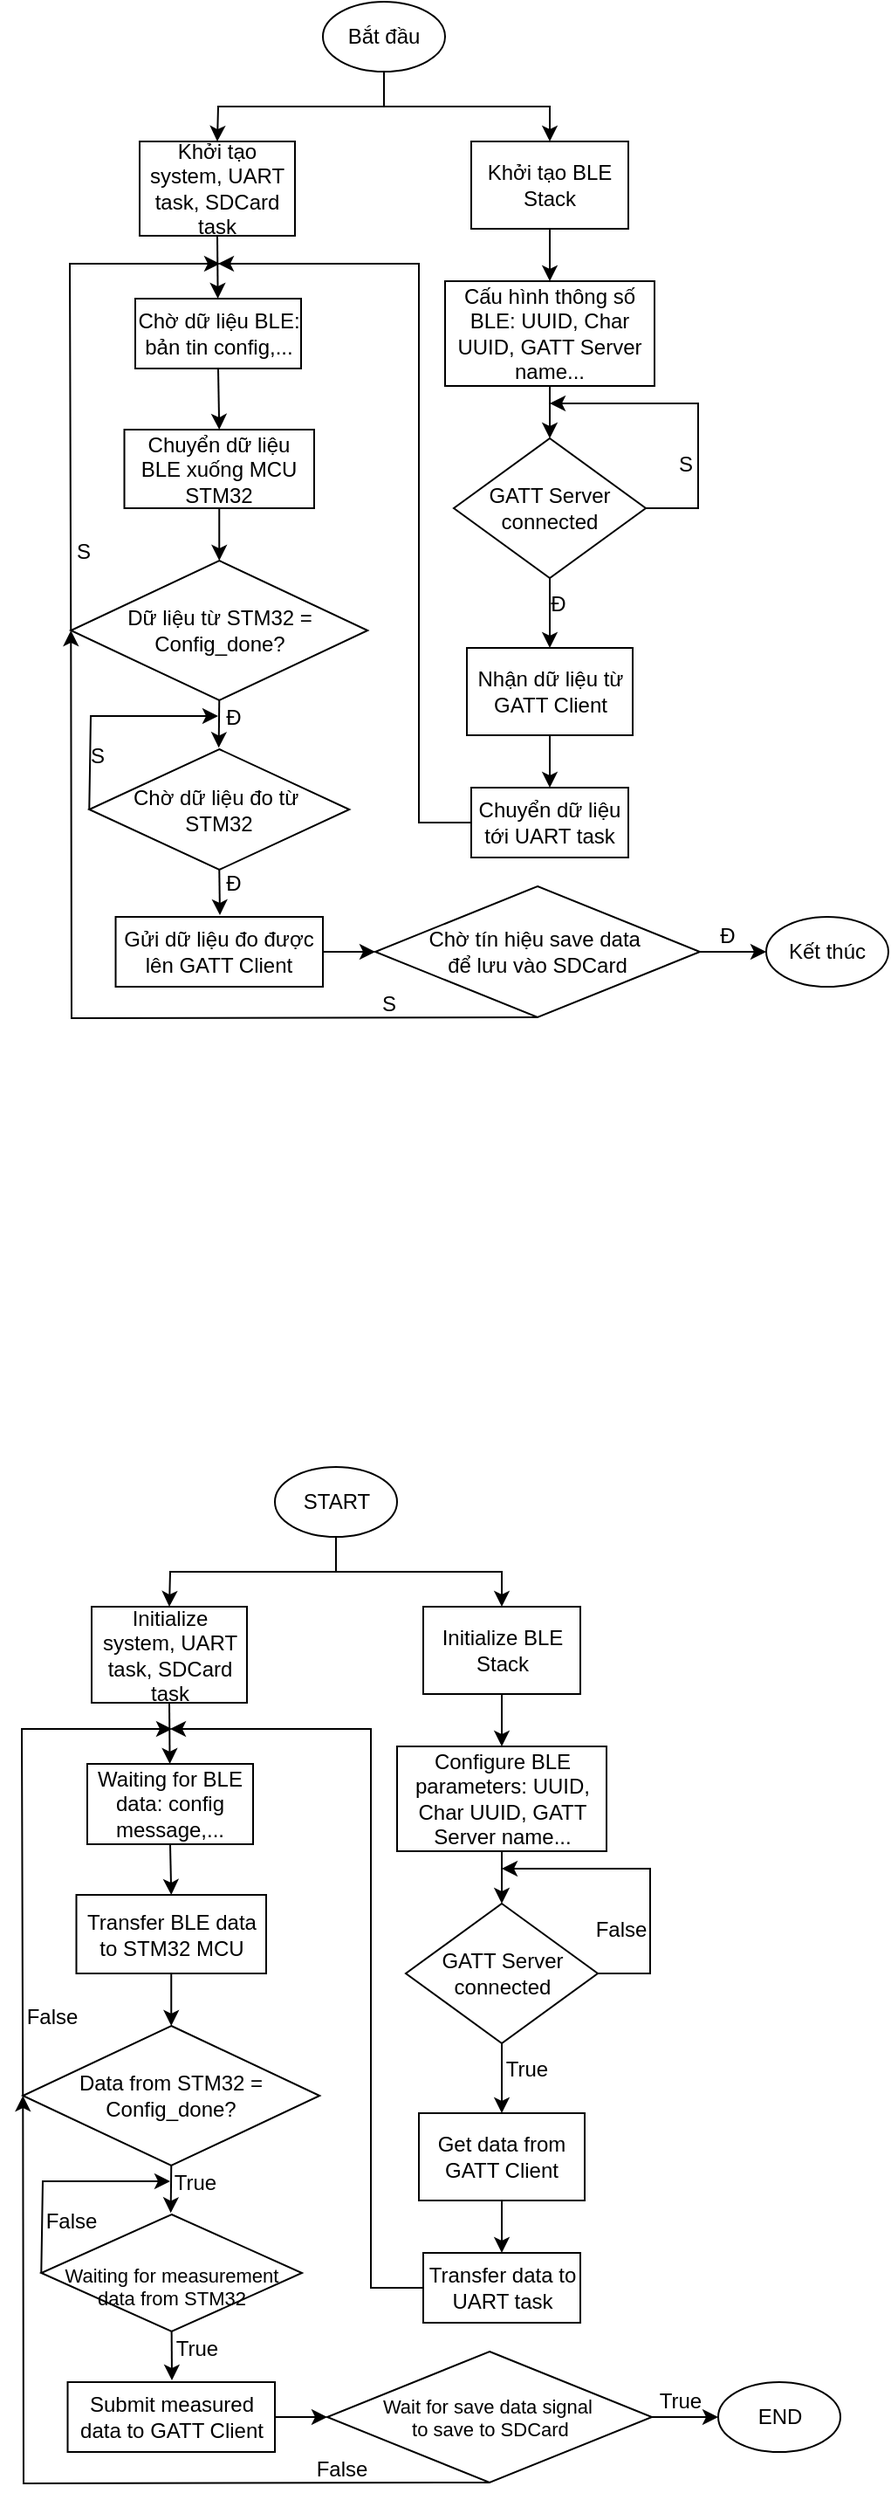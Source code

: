 <mxfile version="24.7.17">
  <diagram name="Trang-1" id="5MpEeCYLcMmnyMq-eZr1">
    <mxGraphModel dx="1213" dy="627" grid="0" gridSize="10" guides="1" tooltips="1" connect="1" arrows="1" fold="1" page="1" pageScale="1" pageWidth="850" pageHeight="1100" math="0" shadow="0">
      <root>
        <mxCell id="0" />
        <mxCell id="1" parent="0" />
        <mxCell id="8tfWesdkJqedTnPdc9yw-1" value="Bắt đầu" style="ellipse;whiteSpace=wrap;html=1;" parent="1" vertex="1">
          <mxGeometry x="385" y="340" width="70" height="40" as="geometry" />
        </mxCell>
        <mxCell id="8tfWesdkJqedTnPdc9yw-2" value="Khởi tạo BLE Stack" style="rounded=0;whiteSpace=wrap;html=1;" parent="1" vertex="1">
          <mxGeometry x="470" y="420" width="90" height="50" as="geometry" />
        </mxCell>
        <mxCell id="8tfWesdkJqedTnPdc9yw-3" value="Khởi tạo system, UART task, SDCard task" style="rounded=0;whiteSpace=wrap;html=1;" parent="1" vertex="1">
          <mxGeometry x="280" y="420" width="89" height="54" as="geometry" />
        </mxCell>
        <mxCell id="8tfWesdkJqedTnPdc9yw-4" value="Cấu hình thông số BLE: UUID, Char UUID, GATT Server name..." style="rounded=0;whiteSpace=wrap;html=1;" parent="1" vertex="1">
          <mxGeometry x="455" y="500" width="120" height="60" as="geometry" />
        </mxCell>
        <mxCell id="8tfWesdkJqedTnPdc9yw-5" value="GATT Server connected" style="rhombus;whiteSpace=wrap;html=1;" parent="1" vertex="1">
          <mxGeometry x="460" y="590" width="110" height="80" as="geometry" />
        </mxCell>
        <mxCell id="8tfWesdkJqedTnPdc9yw-6" value="" style="endArrow=classic;html=1;rounded=0;exitX=0.5;exitY=1;exitDx=0;exitDy=0;" parent="1" source="8tfWesdkJqedTnPdc9yw-2" target="8tfWesdkJqedTnPdc9yw-4" edge="1">
          <mxGeometry width="50" height="50" relative="1" as="geometry">
            <mxPoint x="350" y="600" as="sourcePoint" />
            <mxPoint x="400" y="550" as="targetPoint" />
          </mxGeometry>
        </mxCell>
        <mxCell id="8tfWesdkJqedTnPdc9yw-7" value="" style="endArrow=classic;html=1;rounded=0;exitX=0.5;exitY=1;exitDx=0;exitDy=0;entryX=0.5;entryY=0;entryDx=0;entryDy=0;" parent="1" source="8tfWesdkJqedTnPdc9yw-4" target="8tfWesdkJqedTnPdc9yw-5" edge="1">
          <mxGeometry width="50" height="50" relative="1" as="geometry">
            <mxPoint x="350" y="600" as="sourcePoint" />
            <mxPoint x="400" y="550" as="targetPoint" />
          </mxGeometry>
        </mxCell>
        <mxCell id="8tfWesdkJqedTnPdc9yw-8" value="Nhận dữ liệu từ GATT Client" style="rounded=0;whiteSpace=wrap;html=1;" parent="1" vertex="1">
          <mxGeometry x="467.5" y="710" width="95" height="50" as="geometry" />
        </mxCell>
        <mxCell id="8tfWesdkJqedTnPdc9yw-9" value="" style="endArrow=classic;html=1;rounded=0;exitX=0.5;exitY=1;exitDx=0;exitDy=0;entryX=0.5;entryY=0;entryDx=0;entryDy=0;" parent="1" source="8tfWesdkJqedTnPdc9yw-5" target="8tfWesdkJqedTnPdc9yw-8" edge="1">
          <mxGeometry width="50" height="50" relative="1" as="geometry">
            <mxPoint x="350" y="600" as="sourcePoint" />
            <mxPoint x="400" y="550" as="targetPoint" />
          </mxGeometry>
        </mxCell>
        <mxCell id="8tfWesdkJqedTnPdc9yw-10" value="" style="endArrow=classic;html=1;rounded=0;exitX=1;exitY=0.5;exitDx=0;exitDy=0;" parent="1" source="8tfWesdkJqedTnPdc9yw-5" edge="1">
          <mxGeometry width="50" height="50" relative="1" as="geometry">
            <mxPoint x="565" y="623" as="sourcePoint" />
            <mxPoint x="515" y="570" as="targetPoint" />
            <Array as="points">
              <mxPoint x="600" y="630" />
              <mxPoint x="600" y="570" />
            </Array>
          </mxGeometry>
        </mxCell>
        <mxCell id="8tfWesdkJqedTnPdc9yw-11" value="S" style="text;html=1;align=center;verticalAlign=middle;whiteSpace=wrap;rounded=0;" parent="1" vertex="1">
          <mxGeometry x="562.5" y="590" width="60" height="30" as="geometry" />
        </mxCell>
        <mxCell id="8tfWesdkJqedTnPdc9yw-12" value="Đ" style="text;html=1;align=center;verticalAlign=middle;whiteSpace=wrap;rounded=0;" parent="1" vertex="1">
          <mxGeometry x="490" y="670" width="60" height="30" as="geometry" />
        </mxCell>
        <mxCell id="8tfWesdkJqedTnPdc9yw-13" value="Chuyển dữ liệu tới UART task" style="rounded=0;whiteSpace=wrap;html=1;" parent="1" vertex="1">
          <mxGeometry x="470" y="790" width="90" height="40" as="geometry" />
        </mxCell>
        <mxCell id="8tfWesdkJqedTnPdc9yw-14" value="" style="endArrow=classic;html=1;rounded=0;exitX=0.5;exitY=1;exitDx=0;exitDy=0;entryX=0.5;entryY=0;entryDx=0;entryDy=0;" parent="1" source="8tfWesdkJqedTnPdc9yw-8" target="8tfWesdkJqedTnPdc9yw-13" edge="1">
          <mxGeometry width="50" height="50" relative="1" as="geometry">
            <mxPoint x="330" y="650" as="sourcePoint" />
            <mxPoint x="380" y="600" as="targetPoint" />
          </mxGeometry>
        </mxCell>
        <mxCell id="8tfWesdkJqedTnPdc9yw-15" value="Chờ dữ liệu BLE: bản tin config,..." style="rounded=0;whiteSpace=wrap;html=1;" parent="1" vertex="1">
          <mxGeometry x="277.5" y="510" width="95" height="40" as="geometry" />
        </mxCell>
        <mxCell id="8tfWesdkJqedTnPdc9yw-16" value="" style="endArrow=classic;html=1;rounded=0;exitX=0.5;exitY=1;exitDx=0;exitDy=0;" parent="1" source="8tfWesdkJqedTnPdc9yw-3" target="8tfWesdkJqedTnPdc9yw-15" edge="1">
          <mxGeometry width="50" height="50" relative="1" as="geometry">
            <mxPoint x="330" y="650" as="sourcePoint" />
            <mxPoint x="380" y="600" as="targetPoint" />
          </mxGeometry>
        </mxCell>
        <mxCell id="8tfWesdkJqedTnPdc9yw-17" value="" style="endArrow=classic;html=1;rounded=0;" parent="1" edge="1">
          <mxGeometry width="50" height="50" relative="1" as="geometry">
            <mxPoint x="470" y="810" as="sourcePoint" />
            <mxPoint x="325" y="490" as="targetPoint" />
            <Array as="points">
              <mxPoint x="440" y="810" />
              <mxPoint x="440" y="490" />
            </Array>
          </mxGeometry>
        </mxCell>
        <mxCell id="8tfWesdkJqedTnPdc9yw-18" value="" style="endArrow=none;html=1;rounded=0;entryX=0.5;entryY=1;entryDx=0;entryDy=0;" parent="1" target="8tfWesdkJqedTnPdc9yw-1" edge="1">
          <mxGeometry width="50" height="50" relative="1" as="geometry">
            <mxPoint x="420" y="400" as="sourcePoint" />
            <mxPoint x="430" y="550" as="targetPoint" />
          </mxGeometry>
        </mxCell>
        <mxCell id="8tfWesdkJqedTnPdc9yw-19" value="" style="endArrow=classic;html=1;rounded=0;entryX=0.5;entryY=0;entryDx=0;entryDy=0;" parent="1" target="8tfWesdkJqedTnPdc9yw-2" edge="1">
          <mxGeometry width="50" height="50" relative="1" as="geometry">
            <mxPoint x="420" y="400" as="sourcePoint" />
            <mxPoint x="430" y="550" as="targetPoint" />
            <Array as="points">
              <mxPoint x="515" y="400" />
            </Array>
          </mxGeometry>
        </mxCell>
        <mxCell id="8tfWesdkJqedTnPdc9yw-20" value="" style="endArrow=classic;html=1;rounded=0;entryX=0.5;entryY=0;entryDx=0;entryDy=0;" parent="1" target="8tfWesdkJqedTnPdc9yw-3" edge="1">
          <mxGeometry width="50" height="50" relative="1" as="geometry">
            <mxPoint x="420" y="400" as="sourcePoint" />
            <mxPoint x="430" y="550" as="targetPoint" />
            <Array as="points">
              <mxPoint x="325" y="400" />
            </Array>
          </mxGeometry>
        </mxCell>
        <mxCell id="8tfWesdkJqedTnPdc9yw-21" value="Chuyển dữ liệu BLE xuống MCU STM32" style="rounded=0;whiteSpace=wrap;html=1;" parent="1" vertex="1">
          <mxGeometry x="271.25" y="585" width="108.75" height="45" as="geometry" />
        </mxCell>
        <mxCell id="8tfWesdkJqedTnPdc9yw-22" value="" style="endArrow=classic;html=1;rounded=0;exitX=0.5;exitY=1;exitDx=0;exitDy=0;entryX=0.5;entryY=0;entryDx=0;entryDy=0;" parent="1" source="8tfWesdkJqedTnPdc9yw-15" target="8tfWesdkJqedTnPdc9yw-21" edge="1">
          <mxGeometry width="50" height="50" relative="1" as="geometry">
            <mxPoint x="380" y="680" as="sourcePoint" />
            <mxPoint x="430" y="630" as="targetPoint" />
          </mxGeometry>
        </mxCell>
        <mxCell id="8tfWesdkJqedTnPdc9yw-23" value="Dữ liệu từ STM32 = Config_done?" style="rhombus;whiteSpace=wrap;html=1;" parent="1" vertex="1">
          <mxGeometry x="240.63" y="660" width="170" height="80" as="geometry" />
        </mxCell>
        <mxCell id="8tfWesdkJqedTnPdc9yw-25" value="" style="endArrow=classic;html=1;rounded=0;exitX=0;exitY=0.5;exitDx=0;exitDy=0;" parent="1" source="8tfWesdkJqedTnPdc9yw-23" edge="1">
          <mxGeometry width="50" height="50" relative="1" as="geometry">
            <mxPoint x="380" y="680" as="sourcePoint" />
            <mxPoint x="326" y="490" as="targetPoint" />
            <Array as="points">
              <mxPoint x="240" y="490" />
            </Array>
          </mxGeometry>
        </mxCell>
        <mxCell id="8tfWesdkJqedTnPdc9yw-26" value="S" style="text;html=1;align=center;verticalAlign=middle;whiteSpace=wrap;rounded=0;" parent="1" vertex="1">
          <mxGeometry x="217.5" y="640" width="60" height="30" as="geometry" />
        </mxCell>
        <mxCell id="8tfWesdkJqedTnPdc9yw-27" value="Gửi dữ liệu đo được lên GATT Client" style="rounded=0;whiteSpace=wrap;html=1;" parent="1" vertex="1">
          <mxGeometry x="266.26" y="864" width="118.75" height="40" as="geometry" />
        </mxCell>
        <mxCell id="8tfWesdkJqedTnPdc9yw-28" value="" style="endArrow=classic;html=1;rounded=0;exitX=0.5;exitY=1;exitDx=0;exitDy=0;entryX=0.372;entryY=0.939;entryDx=0;entryDy=0;entryPerimeter=0;" parent="1" source="8tfWesdkJqedTnPdc9yw-23" edge="1">
          <mxGeometry width="50" height="50" relative="1" as="geometry">
            <mxPoint x="380" y="820" as="sourcePoint" />
            <mxPoint x="325.32" y="767.17" as="targetPoint" />
          </mxGeometry>
        </mxCell>
        <mxCell id="8tfWesdkJqedTnPdc9yw-30" value="Kết thúc" style="ellipse;whiteSpace=wrap;html=1;" parent="1" vertex="1">
          <mxGeometry x="639" y="864" width="70" height="40" as="geometry" />
        </mxCell>
        <mxCell id="8tfWesdkJqedTnPdc9yw-31" value="" style="endArrow=classic;html=1;rounded=0;exitX=1;exitY=0.5;exitDx=0;exitDy=0;entryX=0;entryY=0.5;entryDx=0;entryDy=0;" parent="1" source="BnnEWRheOMcrQ9V38Cjb-11" target="8tfWesdkJqedTnPdc9yw-30" edge="1">
          <mxGeometry width="50" height="50" relative="1" as="geometry">
            <mxPoint x="652.635" y="834" as="sourcePoint" />
            <mxPoint x="757" y="784" as="targetPoint" />
          </mxGeometry>
        </mxCell>
        <mxCell id="BnnEWRheOMcrQ9V38Cjb-1" value="" style="endArrow=classic;html=1;rounded=0;entryX=0.5;entryY=0;entryDx=0;entryDy=0;exitX=0.5;exitY=1;exitDx=0;exitDy=0;" parent="1" source="8tfWesdkJqedTnPdc9yw-21" target="8tfWesdkJqedTnPdc9yw-23" edge="1">
          <mxGeometry width="50" height="50" relative="1" as="geometry">
            <mxPoint x="324" y="631" as="sourcePoint" />
            <mxPoint x="465" y="607" as="targetPoint" />
          </mxGeometry>
        </mxCell>
        <mxCell id="BnnEWRheOMcrQ9V38Cjb-3" value="Chờ dữ liệu đo từ&amp;nbsp;&lt;div&gt;STM32&lt;/div&gt;" style="rhombus;whiteSpace=wrap;html=1;" parent="1" vertex="1">
          <mxGeometry x="251.14" y="768" width="149" height="69" as="geometry" />
        </mxCell>
        <mxCell id="BnnEWRheOMcrQ9V38Cjb-4" value="" style="endArrow=classic;html=1;rounded=0;exitX=0.5;exitY=1;exitDx=0;exitDy=0;" parent="1" source="BnnEWRheOMcrQ9V38Cjb-3" edge="1">
          <mxGeometry width="50" height="50" relative="1" as="geometry">
            <mxPoint x="378" y="697" as="sourcePoint" />
            <mxPoint x="326" y="863" as="targetPoint" />
          </mxGeometry>
        </mxCell>
        <mxCell id="BnnEWRheOMcrQ9V38Cjb-5" value="Đ" style="text;html=1;align=center;verticalAlign=middle;whiteSpace=wrap;rounded=0;" parent="1" vertex="1">
          <mxGeometry x="304" y="735" width="60" height="30" as="geometry" />
        </mxCell>
        <mxCell id="BnnEWRheOMcrQ9V38Cjb-6" value="Đ" style="text;html=1;align=center;verticalAlign=middle;whiteSpace=wrap;rounded=0;" parent="1" vertex="1">
          <mxGeometry x="304" y="830" width="60" height="30" as="geometry" />
        </mxCell>
        <mxCell id="BnnEWRheOMcrQ9V38Cjb-7" value="" style="endArrow=classic;html=1;rounded=0;exitX=0;exitY=0.5;exitDx=0;exitDy=0;" parent="1" source="BnnEWRheOMcrQ9V38Cjb-3" edge="1">
          <mxGeometry width="50" height="50" relative="1" as="geometry">
            <mxPoint x="194" y="807" as="sourcePoint" />
            <mxPoint x="325" y="749" as="targetPoint" />
            <Array as="points">
              <mxPoint x="252" y="749" />
            </Array>
          </mxGeometry>
        </mxCell>
        <mxCell id="BnnEWRheOMcrQ9V38Cjb-9" value="S" style="text;html=1;align=center;verticalAlign=middle;whiteSpace=wrap;rounded=0;" parent="1" vertex="1">
          <mxGeometry x="226" y="757" width="60" height="30" as="geometry" />
        </mxCell>
        <mxCell id="BnnEWRheOMcrQ9V38Cjb-11" value="Chờ tín hiệu save data&amp;nbsp;&lt;div&gt;để lưu vào SDCard&lt;/div&gt;" style="rhombus;whiteSpace=wrap;html=1;" parent="1" vertex="1">
          <mxGeometry x="415" y="846.5" width="186" height="75" as="geometry" />
        </mxCell>
        <mxCell id="BnnEWRheOMcrQ9V38Cjb-12" value="" style="endArrow=classic;html=1;rounded=0;exitX=1;exitY=0.5;exitDx=0;exitDy=0;entryX=0;entryY=0.5;entryDx=0;entryDy=0;" parent="1" source="8tfWesdkJqedTnPdc9yw-27" target="BnnEWRheOMcrQ9V38Cjb-11" edge="1">
          <mxGeometry width="50" height="50" relative="1" as="geometry">
            <mxPoint x="401" y="689" as="sourcePoint" />
            <mxPoint x="451" y="639" as="targetPoint" />
          </mxGeometry>
        </mxCell>
        <mxCell id="BnnEWRheOMcrQ9V38Cjb-13" value="Đ" style="text;html=1;align=center;verticalAlign=middle;whiteSpace=wrap;rounded=0;" parent="1" vertex="1">
          <mxGeometry x="587" y="860" width="60" height="30" as="geometry" />
        </mxCell>
        <mxCell id="BnnEWRheOMcrQ9V38Cjb-14" value="" style="endArrow=classic;html=1;rounded=0;exitX=0.5;exitY=1;exitDx=0;exitDy=0;entryX=0;entryY=0.5;entryDx=0;entryDy=0;" parent="1" source="BnnEWRheOMcrQ9V38Cjb-11" target="8tfWesdkJqedTnPdc9yw-23" edge="1">
          <mxGeometry width="50" height="50" relative="1" as="geometry">
            <mxPoint x="401" y="689" as="sourcePoint" />
            <mxPoint x="451" y="639" as="targetPoint" />
            <Array as="points">
              <mxPoint x="241" y="922" />
            </Array>
          </mxGeometry>
        </mxCell>
        <mxCell id="BnnEWRheOMcrQ9V38Cjb-15" value="S" style="text;html=1;align=center;verticalAlign=middle;whiteSpace=wrap;rounded=0;" parent="1" vertex="1">
          <mxGeometry x="393" y="899" width="60" height="30" as="geometry" />
        </mxCell>
        <mxCell id="sMh_wkTlDlG_Dic9zlam-1" value="START" style="ellipse;whiteSpace=wrap;html=1;" vertex="1" parent="1">
          <mxGeometry x="357.5" y="1179" width="70" height="40" as="geometry" />
        </mxCell>
        <mxCell id="sMh_wkTlDlG_Dic9zlam-2" value="Initialize BLE Stack" style="rounded=0;whiteSpace=wrap;html=1;" vertex="1" parent="1">
          <mxGeometry x="442.5" y="1259" width="90" height="50" as="geometry" />
        </mxCell>
        <mxCell id="sMh_wkTlDlG_Dic9zlam-3" value="Initialize system, UART task, SDCard task" style="rounded=0;whiteSpace=wrap;html=1;" vertex="1" parent="1">
          <mxGeometry x="252.5" y="1259" width="89" height="55" as="geometry" />
        </mxCell>
        <mxCell id="sMh_wkTlDlG_Dic9zlam-4" value="Configure BLE parameters: UUID, Char UUID, GATT Server name..." style="rounded=0;whiteSpace=wrap;html=1;" vertex="1" parent="1">
          <mxGeometry x="427.5" y="1339" width="120" height="60" as="geometry" />
        </mxCell>
        <mxCell id="sMh_wkTlDlG_Dic9zlam-5" value="GATT Server connected" style="rhombus;whiteSpace=wrap;html=1;" vertex="1" parent="1">
          <mxGeometry x="432.5" y="1429" width="110" height="80" as="geometry" />
        </mxCell>
        <mxCell id="sMh_wkTlDlG_Dic9zlam-6" value="" style="endArrow=classic;html=1;rounded=0;exitX=0.5;exitY=1;exitDx=0;exitDy=0;" edge="1" parent="1" source="sMh_wkTlDlG_Dic9zlam-2" target="sMh_wkTlDlG_Dic9zlam-4">
          <mxGeometry width="50" height="50" relative="1" as="geometry">
            <mxPoint x="322.5" y="1439" as="sourcePoint" />
            <mxPoint x="372.5" y="1389" as="targetPoint" />
          </mxGeometry>
        </mxCell>
        <mxCell id="sMh_wkTlDlG_Dic9zlam-7" value="" style="endArrow=classic;html=1;rounded=0;exitX=0.5;exitY=1;exitDx=0;exitDy=0;entryX=0.5;entryY=0;entryDx=0;entryDy=0;" edge="1" parent="1" source="sMh_wkTlDlG_Dic9zlam-4" target="sMh_wkTlDlG_Dic9zlam-5">
          <mxGeometry width="50" height="50" relative="1" as="geometry">
            <mxPoint x="322.5" y="1439" as="sourcePoint" />
            <mxPoint x="372.5" y="1389" as="targetPoint" />
          </mxGeometry>
        </mxCell>
        <mxCell id="sMh_wkTlDlG_Dic9zlam-8" value="Get data from GATT Client" style="rounded=0;whiteSpace=wrap;html=1;" vertex="1" parent="1">
          <mxGeometry x="440" y="1549" width="95" height="50" as="geometry" />
        </mxCell>
        <mxCell id="sMh_wkTlDlG_Dic9zlam-9" value="" style="endArrow=classic;html=1;rounded=0;exitX=0.5;exitY=1;exitDx=0;exitDy=0;entryX=0.5;entryY=0;entryDx=0;entryDy=0;" edge="1" parent="1" source="sMh_wkTlDlG_Dic9zlam-5" target="sMh_wkTlDlG_Dic9zlam-8">
          <mxGeometry width="50" height="50" relative="1" as="geometry">
            <mxPoint x="322.5" y="1439" as="sourcePoint" />
            <mxPoint x="372.5" y="1389" as="targetPoint" />
          </mxGeometry>
        </mxCell>
        <mxCell id="sMh_wkTlDlG_Dic9zlam-10" value="" style="endArrow=classic;html=1;rounded=0;exitX=1;exitY=0.5;exitDx=0;exitDy=0;" edge="1" parent="1" source="sMh_wkTlDlG_Dic9zlam-5">
          <mxGeometry width="50" height="50" relative="1" as="geometry">
            <mxPoint x="537.5" y="1462" as="sourcePoint" />
            <mxPoint x="487.5" y="1409" as="targetPoint" />
            <Array as="points">
              <mxPoint x="572.5" y="1469" />
              <mxPoint x="572.5" y="1409" />
            </Array>
          </mxGeometry>
        </mxCell>
        <mxCell id="sMh_wkTlDlG_Dic9zlam-11" value="False" style="text;html=1;align=center;verticalAlign=middle;whiteSpace=wrap;rounded=0;" vertex="1" parent="1">
          <mxGeometry x="526" y="1429" width="60" height="30" as="geometry" />
        </mxCell>
        <mxCell id="sMh_wkTlDlG_Dic9zlam-12" value="True" style="text;html=1;align=center;verticalAlign=middle;whiteSpace=wrap;rounded=0;" vertex="1" parent="1">
          <mxGeometry x="471.5" y="1509" width="60" height="30" as="geometry" />
        </mxCell>
        <mxCell id="sMh_wkTlDlG_Dic9zlam-13" value="Transfer data to UART task" style="rounded=0;whiteSpace=wrap;html=1;" vertex="1" parent="1">
          <mxGeometry x="442.5" y="1629" width="90" height="40" as="geometry" />
        </mxCell>
        <mxCell id="sMh_wkTlDlG_Dic9zlam-14" value="" style="endArrow=classic;html=1;rounded=0;exitX=0.5;exitY=1;exitDx=0;exitDy=0;entryX=0.5;entryY=0;entryDx=0;entryDy=0;" edge="1" parent="1" source="sMh_wkTlDlG_Dic9zlam-8" target="sMh_wkTlDlG_Dic9zlam-13">
          <mxGeometry width="50" height="50" relative="1" as="geometry">
            <mxPoint x="302.5" y="1489" as="sourcePoint" />
            <mxPoint x="352.5" y="1439" as="targetPoint" />
          </mxGeometry>
        </mxCell>
        <mxCell id="sMh_wkTlDlG_Dic9zlam-15" value="Waiting for BLE data: config message,..." style="rounded=0;whiteSpace=wrap;html=1;" vertex="1" parent="1">
          <mxGeometry x="250" y="1349" width="95" height="46" as="geometry" />
        </mxCell>
        <mxCell id="sMh_wkTlDlG_Dic9zlam-16" value="" style="endArrow=classic;html=1;rounded=0;exitX=0.5;exitY=1;exitDx=0;exitDy=0;" edge="1" parent="1" source="sMh_wkTlDlG_Dic9zlam-3" target="sMh_wkTlDlG_Dic9zlam-15">
          <mxGeometry width="50" height="50" relative="1" as="geometry">
            <mxPoint x="302.5" y="1489" as="sourcePoint" />
            <mxPoint x="352.5" y="1439" as="targetPoint" />
          </mxGeometry>
        </mxCell>
        <mxCell id="sMh_wkTlDlG_Dic9zlam-17" value="" style="endArrow=classic;html=1;rounded=0;" edge="1" parent="1">
          <mxGeometry width="50" height="50" relative="1" as="geometry">
            <mxPoint x="442.5" y="1649" as="sourcePoint" />
            <mxPoint x="297.5" y="1329" as="targetPoint" />
            <Array as="points">
              <mxPoint x="412.5" y="1649" />
              <mxPoint x="412.5" y="1329" />
            </Array>
          </mxGeometry>
        </mxCell>
        <mxCell id="sMh_wkTlDlG_Dic9zlam-18" value="" style="endArrow=none;html=1;rounded=0;entryX=0.5;entryY=1;entryDx=0;entryDy=0;" edge="1" parent="1" target="sMh_wkTlDlG_Dic9zlam-1">
          <mxGeometry width="50" height="50" relative="1" as="geometry">
            <mxPoint x="392.5" y="1239" as="sourcePoint" />
            <mxPoint x="402.5" y="1389" as="targetPoint" />
          </mxGeometry>
        </mxCell>
        <mxCell id="sMh_wkTlDlG_Dic9zlam-19" value="" style="endArrow=classic;html=1;rounded=0;entryX=0.5;entryY=0;entryDx=0;entryDy=0;" edge="1" parent="1" target="sMh_wkTlDlG_Dic9zlam-2">
          <mxGeometry width="50" height="50" relative="1" as="geometry">
            <mxPoint x="392.5" y="1239" as="sourcePoint" />
            <mxPoint x="402.5" y="1389" as="targetPoint" />
            <Array as="points">
              <mxPoint x="487.5" y="1239" />
            </Array>
          </mxGeometry>
        </mxCell>
        <mxCell id="sMh_wkTlDlG_Dic9zlam-20" value="" style="endArrow=classic;html=1;rounded=0;entryX=0.5;entryY=0;entryDx=0;entryDy=0;" edge="1" parent="1" target="sMh_wkTlDlG_Dic9zlam-3">
          <mxGeometry width="50" height="50" relative="1" as="geometry">
            <mxPoint x="392.5" y="1239" as="sourcePoint" />
            <mxPoint x="402.5" y="1389" as="targetPoint" />
            <Array as="points">
              <mxPoint x="297.5" y="1239" />
            </Array>
          </mxGeometry>
        </mxCell>
        <mxCell id="sMh_wkTlDlG_Dic9zlam-21" value="Transfer BLE data to STM32 MCU" style="rounded=0;whiteSpace=wrap;html=1;" vertex="1" parent="1">
          <mxGeometry x="243.75" y="1424" width="108.75" height="45" as="geometry" />
        </mxCell>
        <mxCell id="sMh_wkTlDlG_Dic9zlam-22" value="" style="endArrow=classic;html=1;rounded=0;exitX=0.5;exitY=1;exitDx=0;exitDy=0;entryX=0.5;entryY=0;entryDx=0;entryDy=0;" edge="1" parent="1" source="sMh_wkTlDlG_Dic9zlam-15" target="sMh_wkTlDlG_Dic9zlam-21">
          <mxGeometry width="50" height="50" relative="1" as="geometry">
            <mxPoint x="352.5" y="1519" as="sourcePoint" />
            <mxPoint x="402.5" y="1469" as="targetPoint" />
          </mxGeometry>
        </mxCell>
        <mxCell id="sMh_wkTlDlG_Dic9zlam-23" value="Data from STM32 = Config_done?" style="rhombus;whiteSpace=wrap;html=1;" vertex="1" parent="1">
          <mxGeometry x="213.13" y="1499" width="170" height="80" as="geometry" />
        </mxCell>
        <mxCell id="sMh_wkTlDlG_Dic9zlam-24" value="" style="endArrow=classic;html=1;rounded=0;exitX=0;exitY=0.5;exitDx=0;exitDy=0;" edge="1" parent="1" source="sMh_wkTlDlG_Dic9zlam-23">
          <mxGeometry width="50" height="50" relative="1" as="geometry">
            <mxPoint x="352.5" y="1519" as="sourcePoint" />
            <mxPoint x="298.5" y="1329" as="targetPoint" />
            <Array as="points">
              <mxPoint x="212.5" y="1329" />
            </Array>
          </mxGeometry>
        </mxCell>
        <mxCell id="sMh_wkTlDlG_Dic9zlam-25" value="False" style="text;html=1;align=center;verticalAlign=middle;whiteSpace=wrap;rounded=0;" vertex="1" parent="1">
          <mxGeometry x="200" y="1479" width="60" height="30" as="geometry" />
        </mxCell>
        <mxCell id="sMh_wkTlDlG_Dic9zlam-26" value="Submit measured data to GATT Client" style="rounded=0;whiteSpace=wrap;html=1;" vertex="1" parent="1">
          <mxGeometry x="238.76" y="1703" width="118.75" height="40" as="geometry" />
        </mxCell>
        <mxCell id="sMh_wkTlDlG_Dic9zlam-27" value="" style="endArrow=classic;html=1;rounded=0;exitX=0.5;exitY=1;exitDx=0;exitDy=0;entryX=0.372;entryY=0.939;entryDx=0;entryDy=0;entryPerimeter=0;" edge="1" parent="1" source="sMh_wkTlDlG_Dic9zlam-23">
          <mxGeometry width="50" height="50" relative="1" as="geometry">
            <mxPoint x="352.5" y="1659" as="sourcePoint" />
            <mxPoint x="297.82" y="1606.17" as="targetPoint" />
          </mxGeometry>
        </mxCell>
        <mxCell id="sMh_wkTlDlG_Dic9zlam-28" value="END" style="ellipse;whiteSpace=wrap;html=1;" vertex="1" parent="1">
          <mxGeometry x="611.5" y="1703" width="70" height="40" as="geometry" />
        </mxCell>
        <mxCell id="sMh_wkTlDlG_Dic9zlam-29" value="" style="endArrow=classic;html=1;rounded=0;exitX=1;exitY=0.5;exitDx=0;exitDy=0;entryX=0;entryY=0.5;entryDx=0;entryDy=0;" edge="1" parent="1" source="sMh_wkTlDlG_Dic9zlam-37" target="sMh_wkTlDlG_Dic9zlam-28">
          <mxGeometry width="50" height="50" relative="1" as="geometry">
            <mxPoint x="625.135" y="1673" as="sourcePoint" />
            <mxPoint x="729.5" y="1623" as="targetPoint" />
          </mxGeometry>
        </mxCell>
        <mxCell id="sMh_wkTlDlG_Dic9zlam-30" value="" style="endArrow=classic;html=1;rounded=0;entryX=0.5;entryY=0;entryDx=0;entryDy=0;exitX=0.5;exitY=1;exitDx=0;exitDy=0;" edge="1" parent="1" source="sMh_wkTlDlG_Dic9zlam-21" target="sMh_wkTlDlG_Dic9zlam-23">
          <mxGeometry width="50" height="50" relative="1" as="geometry">
            <mxPoint x="296.5" y="1470" as="sourcePoint" />
            <mxPoint x="437.5" y="1446" as="targetPoint" />
          </mxGeometry>
        </mxCell>
        <mxCell id="sMh_wkTlDlG_Dic9zlam-31" value="&lt;div&gt;&lt;span style=&quot;font-size: 11px; background-color: initial;&quot;&gt;&lt;br&gt;&lt;/span&gt;&lt;/div&gt;&lt;span style=&quot;font-size: 11px; background-color: initial;&quot;&gt;Waiting for measurement&lt;/span&gt;&lt;div&gt;&lt;div style=&quot;font-size: 11px;&quot;&gt;&lt;font style=&quot;font-size: 11px;&quot;&gt;data from STM32&lt;/font&gt;&lt;/div&gt;&lt;/div&gt;" style="rhombus;whiteSpace=wrap;html=1;" vertex="1" parent="1">
          <mxGeometry x="223.64" y="1607" width="149.36" height="67" as="geometry" />
        </mxCell>
        <mxCell id="sMh_wkTlDlG_Dic9zlam-32" value="" style="endArrow=classic;html=1;rounded=0;exitX=0.5;exitY=1;exitDx=0;exitDy=0;" edge="1" parent="1" source="sMh_wkTlDlG_Dic9zlam-31">
          <mxGeometry width="50" height="50" relative="1" as="geometry">
            <mxPoint x="350.5" y="1536" as="sourcePoint" />
            <mxPoint x="298.5" y="1702" as="targetPoint" />
          </mxGeometry>
        </mxCell>
        <mxCell id="sMh_wkTlDlG_Dic9zlam-33" value="True" style="text;html=1;align=center;verticalAlign=middle;whiteSpace=wrap;rounded=0;" vertex="1" parent="1">
          <mxGeometry x="281.5" y="1574" width="60" height="30" as="geometry" />
        </mxCell>
        <mxCell id="sMh_wkTlDlG_Dic9zlam-34" value="True" style="text;html=1;align=center;verticalAlign=middle;whiteSpace=wrap;rounded=0;" vertex="1" parent="1">
          <mxGeometry x="282.5" y="1669" width="60" height="30" as="geometry" />
        </mxCell>
        <mxCell id="sMh_wkTlDlG_Dic9zlam-35" value="" style="endArrow=classic;html=1;rounded=0;exitX=0;exitY=0.5;exitDx=0;exitDy=0;" edge="1" parent="1" source="sMh_wkTlDlG_Dic9zlam-31">
          <mxGeometry width="50" height="50" relative="1" as="geometry">
            <mxPoint x="166.5" y="1646" as="sourcePoint" />
            <mxPoint x="297.5" y="1588" as="targetPoint" />
            <Array as="points">
              <mxPoint x="224.5" y="1588" />
            </Array>
          </mxGeometry>
        </mxCell>
        <mxCell id="sMh_wkTlDlG_Dic9zlam-36" value="False" style="text;html=1;align=center;verticalAlign=middle;whiteSpace=wrap;rounded=0;" vertex="1" parent="1">
          <mxGeometry x="210.5" y="1596" width="60" height="30" as="geometry" />
        </mxCell>
        <mxCell id="sMh_wkTlDlG_Dic9zlam-37" value="&lt;font style=&quot;font-size: 11px;&quot;&gt;Wait for save data signal&amp;nbsp;&lt;/font&gt;&lt;div style=&quot;font-size: 11px;&quot;&gt;&lt;font style=&quot;font-size: 11px;&quot;&gt;to&amp;nbsp;&lt;span style=&quot;background-color: initial;&quot;&gt;save to SDCard&lt;/span&gt;&lt;/font&gt;&lt;/div&gt;" style="rhombus;whiteSpace=wrap;html=1;" vertex="1" parent="1">
          <mxGeometry x="387.5" y="1685.5" width="186" height="75" as="geometry" />
        </mxCell>
        <mxCell id="sMh_wkTlDlG_Dic9zlam-38" value="" style="endArrow=classic;html=1;rounded=0;exitX=1;exitY=0.5;exitDx=0;exitDy=0;entryX=0;entryY=0.5;entryDx=0;entryDy=0;" edge="1" parent="1" source="sMh_wkTlDlG_Dic9zlam-26" target="sMh_wkTlDlG_Dic9zlam-37">
          <mxGeometry width="50" height="50" relative="1" as="geometry">
            <mxPoint x="373.5" y="1528" as="sourcePoint" />
            <mxPoint x="423.5" y="1478" as="targetPoint" />
          </mxGeometry>
        </mxCell>
        <mxCell id="sMh_wkTlDlG_Dic9zlam-39" value="True" style="text;html=1;align=center;verticalAlign=middle;whiteSpace=wrap;rounded=0;" vertex="1" parent="1">
          <mxGeometry x="559.5" y="1699" width="60" height="30" as="geometry" />
        </mxCell>
        <mxCell id="sMh_wkTlDlG_Dic9zlam-40" value="" style="endArrow=classic;html=1;rounded=0;exitX=0.5;exitY=1;exitDx=0;exitDy=0;entryX=0;entryY=0.5;entryDx=0;entryDy=0;" edge="1" parent="1" source="sMh_wkTlDlG_Dic9zlam-37" target="sMh_wkTlDlG_Dic9zlam-23">
          <mxGeometry width="50" height="50" relative="1" as="geometry">
            <mxPoint x="373.5" y="1528" as="sourcePoint" />
            <mxPoint x="423.5" y="1478" as="targetPoint" />
            <Array as="points">
              <mxPoint x="213.5" y="1761" />
            </Array>
          </mxGeometry>
        </mxCell>
        <mxCell id="sMh_wkTlDlG_Dic9zlam-41" value="False" style="text;html=1;align=center;verticalAlign=middle;whiteSpace=wrap;rounded=0;" vertex="1" parent="1">
          <mxGeometry x="365.5" y="1738" width="60" height="30" as="geometry" />
        </mxCell>
      </root>
    </mxGraphModel>
  </diagram>
</mxfile>
